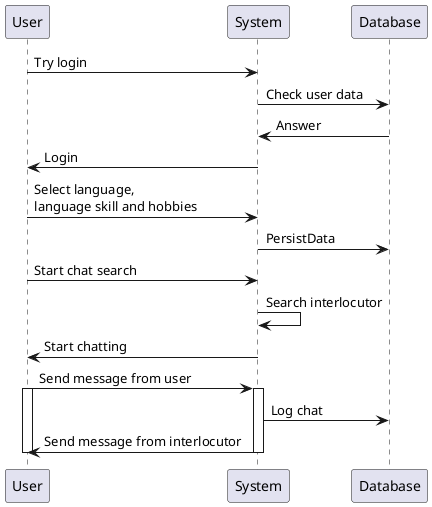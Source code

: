 @startuml
User -> System: Try login
System -> Database: Check user data
Database -> System: Answer
System -> User:Login
User -> System: Select language,\nlanguage skill and hobbies
System -> Database: PersistData
User -> System: Start chat search
System -> System: Search interlocutor
System-> User: Start chatting
User -> System: Send message from user
activate System
activate User
System->Database: Log chat
System -> User: Send message from interlocutor
deactivate System
deactivate User
@enduml